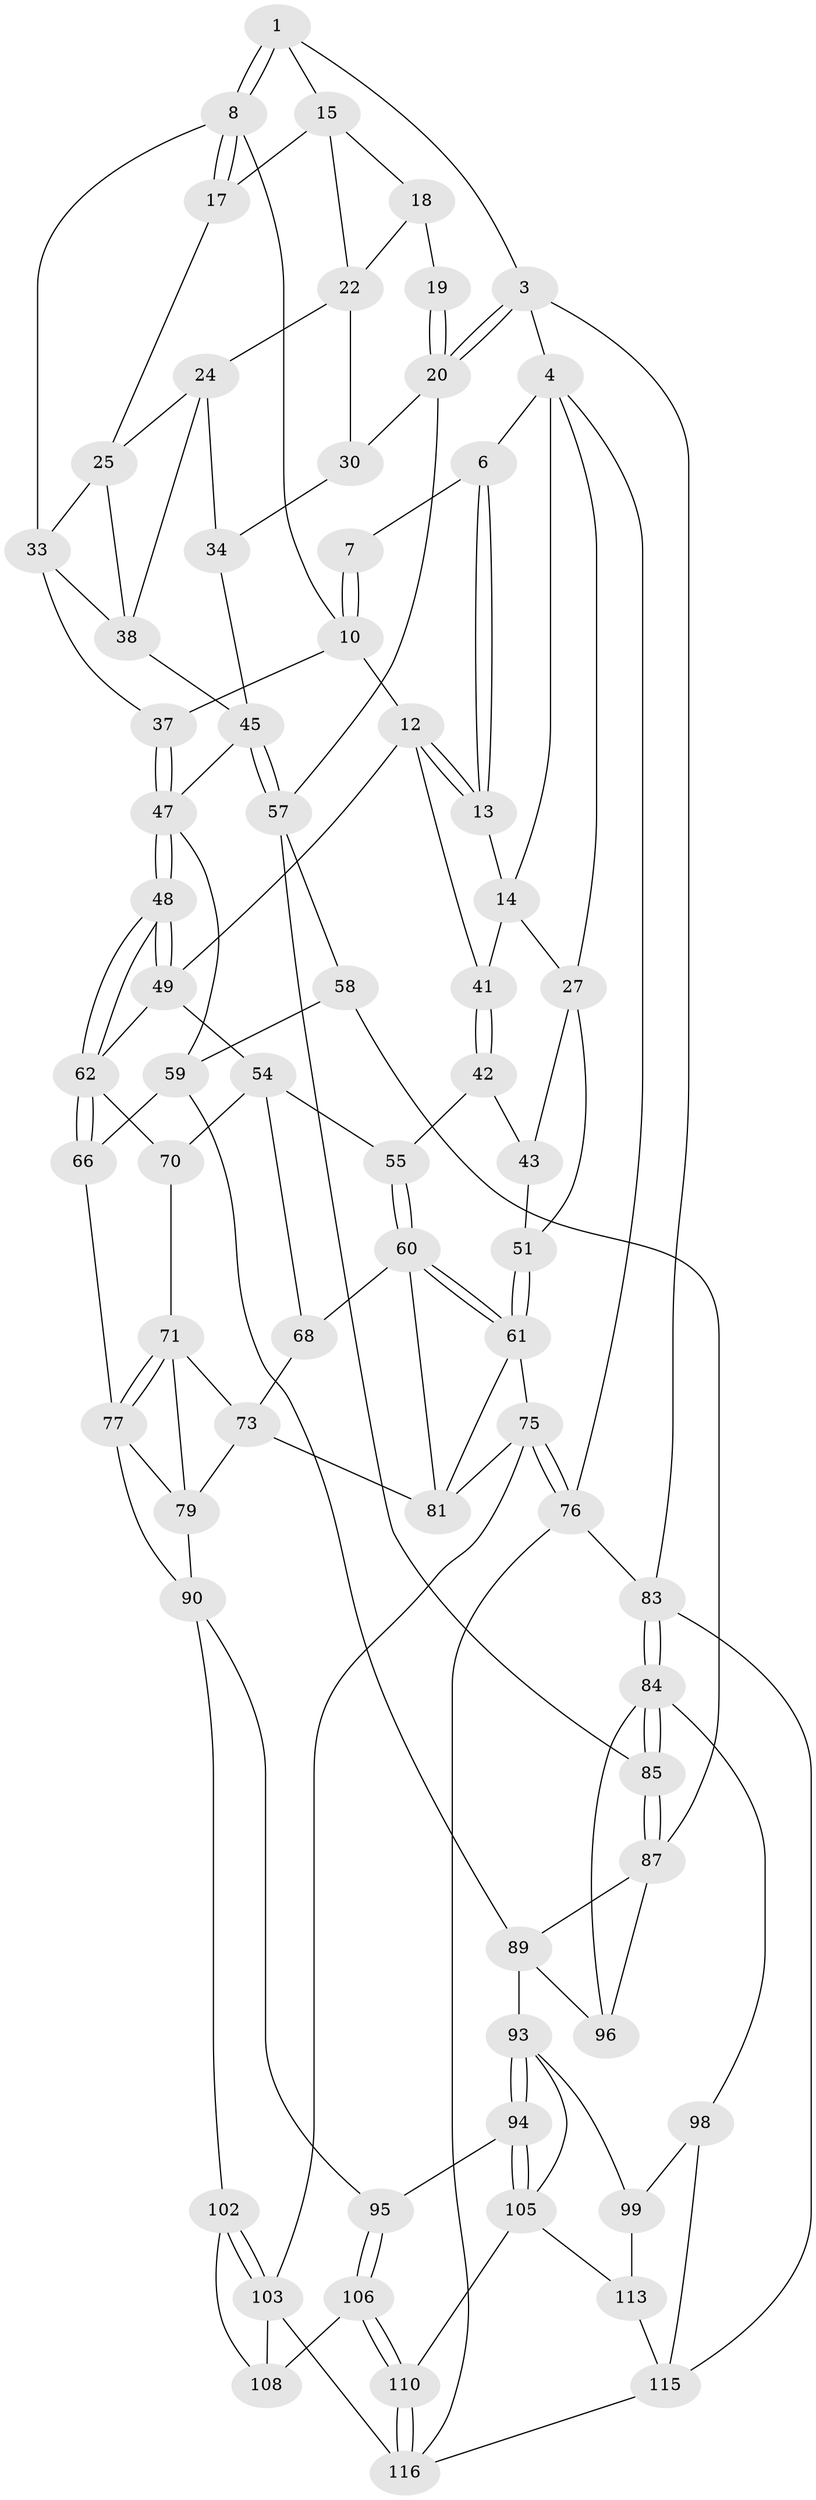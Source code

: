 // original degree distribution, {3: 0.01694915254237288, 4: 0.2457627118644068, 6: 0.2288135593220339, 5: 0.5084745762711864}
// Generated by graph-tools (version 1.1) at 2025/11/02/27/25 16:11:52]
// undirected, 71 vertices, 154 edges
graph export_dot {
graph [start="1"]
  node [color=gray90,style=filled];
  1 [pos="+0.5106041809780864+0",super="+2"];
  3 [pos="+1+0"];
  4 [pos="+0+0",super="+5"];
  6 [pos="+0.3301835306935424+0"];
  7 [pos="+0.3896676713124156+0"];
  8 [pos="+0.5194848001689765+0.07419733280882075",super="+9"];
  10 [pos="+0.44102079447861614+0.12920677489536717",super="+11"];
  12 [pos="+0.3458669114787942+0.15421954998183535",super="+40"];
  13 [pos="+0.32263617191225985+0.09774809915943086"];
  14 [pos="+0.2008872767920399+0.051607161748709926",super="+26"];
  15 [pos="+0.7549269122908635+0",super="+16"];
  17 [pos="+0.6136407149170727+0.05074472767446492"];
  18 [pos="+0.8859804388519915+0",super="+21"];
  19 [pos="+0.988625465039862+0.05259612600826676"];
  20 [pos="+1+0.024351485841226754",super="+29"];
  22 [pos="+0.9186467692568834+0.07526322651307235",super="+23"];
  24 [pos="+0.767946283472867+0.08010349578676629",super="+35"];
  25 [pos="+0.6307076895048358+0.08862024373103021",super="+32"];
  27 [pos="+0.010653012224485088+0.09649778758812079",super="+28"];
  30 [pos="+1+0.25461177334816665",super="+31"];
  33 [pos="+0.5101428851018657+0.09713901817061588",super="+36"];
  34 [pos="+0.8586705921973788+0.16999865221854815",super="+44"];
  37 [pos="+0.5119495846634948+0.28208770495355484"];
  38 [pos="+0.7184495226100367+0.21679818522284677",super="+39"];
  41 [pos="+0.19648201879833732+0.2227421377672626"];
  42 [pos="+0.1953578383857334+0.22465227941781352",super="+56"];
  43 [pos="+0.046669707712575115+0.25551431391745727",super="+50"];
  45 [pos="+0.7803980051215923+0.3332362209128639",super="+46"];
  47 [pos="+0.5085114942317221+0.3280413440368836",super="+52"];
  48 [pos="+0.4698079542832528+0.3914024254424995"];
  49 [pos="+0.31612567226751936+0.2577497062627251",super="+53"];
  51 [pos="+0+0.4411222075439623"];
  54 [pos="+0.17762604720322095+0.39456042133100416",super="+67"];
  55 [pos="+0.17217543053487303+0.39057115752242777"];
  57 [pos="+0.7908333255997726+0.40424668847414186",super="+64"];
  58 [pos="+0.7146225102336491+0.5069229444406348"];
  59 [pos="+0.6753940738243618+0.5193247522725789",super="+65"];
  60 [pos="+0+0.4815282138377887",super="+69"];
  61 [pos="+0+0.44213829018476297",super="+74"];
  62 [pos="+0.4505390424767551+0.5216665258547514",super="+63"];
  66 [pos="+0.4709010472899304+0.5698443098927074"];
  68 [pos="+0.16909382074907098+0.538622672799976"];
  70 [pos="+0.21627466093413375+0.4737844013455965"];
  71 [pos="+0.24736700510410214+0.5581256562594167",super="+72"];
  73 [pos="+0.17168570946329456+0.5468694780713984",super="+80"];
  75 [pos="+0+1",super="+104"];
  76 [pos="+0+1"];
  77 [pos="+0.357240121933003+0.606164294035318",super="+78"];
  79 [pos="+0.2549424535256362+0.6413785723187256",super="+82"];
  81 [pos="+0.12571968902563826+0.7152476669351009",super="+86"];
  83 [pos="+1+1"];
  84 [pos="+1+1",super="+97"];
  85 [pos="+1+0.6355427555612412"];
  87 [pos="+1+0.6757187302709539",super="+88"];
  89 [pos="+0.7007918898275058+0.7242002045998372",super="+92"];
  90 [pos="+0.44556003241445685+0.6964371679224444",super="+91"];
  93 [pos="+0.6917446531086834+0.7624678812946512",super="+101"];
  94 [pos="+0.499397725509945+0.7695211347858492"];
  95 [pos="+0.45669905829957896+0.7358130728818746"];
  96 [pos="+0.9350421317278567+0.7739332506295215"];
  98 [pos="+0.8513040482070992+0.8971373027521657"];
  99 [pos="+0.7299788531356209+0.870165643148136",super="+100"];
  102 [pos="+0.24706243104764755+0.8115934990562504"];
  103 [pos="+0.1425405634879692+0.9187423078580496",super="+112"];
  105 [pos="+0.5655725506693667+0.8425314562850942",super="+109"];
  106 [pos="+0.389888554000122+0.9437814576979995",super="+107"];
  108 [pos="+0.2531407480336444+0.8219441631891234",super="+111"];
  110 [pos="+0.41571931547368435+1"];
  113 [pos="+0.5756888903778021+0.8726708016754657",super="+114"];
  115 [pos="+0.6132016810136255+1",super="+118"];
  116 [pos="+0.4368859979147736+1",super="+117"];
  1 -- 8;
  1 -- 8;
  1 -- 3;
  1 -- 15;
  3 -- 4;
  3 -- 20;
  3 -- 20;
  3 -- 83;
  4 -- 76;
  4 -- 27;
  4 -- 6;
  4 -- 14;
  6 -- 7;
  6 -- 13;
  6 -- 13;
  7 -- 10;
  7 -- 10;
  8 -- 17;
  8 -- 17;
  8 -- 33;
  8 -- 10;
  10 -- 12;
  10 -- 37;
  12 -- 13;
  12 -- 13;
  12 -- 41;
  12 -- 49;
  13 -- 14;
  14 -- 41;
  14 -- 27;
  15 -- 18;
  15 -- 17;
  15 -- 22;
  17 -- 25;
  18 -- 19 [weight=2];
  18 -- 22;
  19 -- 20;
  19 -- 20;
  20 -- 57;
  20 -- 30;
  22 -- 24;
  22 -- 30;
  24 -- 25;
  24 -- 34;
  24 -- 38;
  25 -- 33;
  25 -- 38;
  27 -- 43;
  27 -- 51;
  30 -- 34 [weight=2];
  33 -- 37;
  33 -- 38;
  34 -- 45;
  37 -- 47;
  37 -- 47;
  38 -- 45;
  41 -- 42;
  41 -- 42;
  42 -- 43 [weight=2];
  42 -- 55;
  43 -- 51;
  45 -- 57;
  45 -- 57;
  45 -- 47;
  47 -- 48;
  47 -- 48;
  47 -- 59;
  48 -- 49;
  48 -- 49;
  48 -- 62;
  48 -- 62;
  49 -- 54;
  49 -- 62;
  51 -- 61;
  51 -- 61;
  54 -- 55;
  54 -- 70;
  54 -- 68;
  55 -- 60;
  55 -- 60;
  57 -- 58;
  57 -- 85;
  58 -- 59;
  58 -- 87;
  59 -- 89;
  59 -- 66;
  60 -- 61;
  60 -- 61;
  60 -- 81;
  60 -- 68;
  61 -- 75;
  61 -- 81;
  62 -- 66;
  62 -- 66;
  62 -- 70;
  66 -- 77;
  68 -- 73;
  70 -- 71;
  71 -- 77;
  71 -- 77;
  71 -- 73;
  71 -- 79;
  73 -- 81;
  73 -- 79;
  75 -- 76;
  75 -- 76;
  75 -- 81;
  75 -- 103;
  76 -- 83;
  76 -- 116;
  77 -- 79;
  77 -- 90;
  79 -- 90;
  83 -- 84;
  83 -- 84;
  83 -- 115;
  84 -- 85;
  84 -- 85;
  84 -- 96;
  84 -- 98;
  85 -- 87;
  85 -- 87;
  87 -- 96;
  87 -- 89;
  89 -- 96;
  89 -- 93;
  90 -- 95;
  90 -- 102;
  93 -- 94;
  93 -- 94;
  93 -- 105;
  93 -- 99;
  94 -- 95;
  94 -- 105;
  94 -- 105;
  95 -- 106;
  95 -- 106;
  98 -- 99;
  98 -- 115;
  99 -- 113 [weight=2];
  102 -- 103;
  102 -- 103;
  102 -- 108;
  103 -- 108;
  103 -- 116;
  105 -- 110;
  105 -- 113;
  106 -- 110;
  106 -- 110;
  106 -- 108 [weight=2];
  110 -- 116;
  110 -- 116;
  113 -- 115;
  115 -- 116;
}
